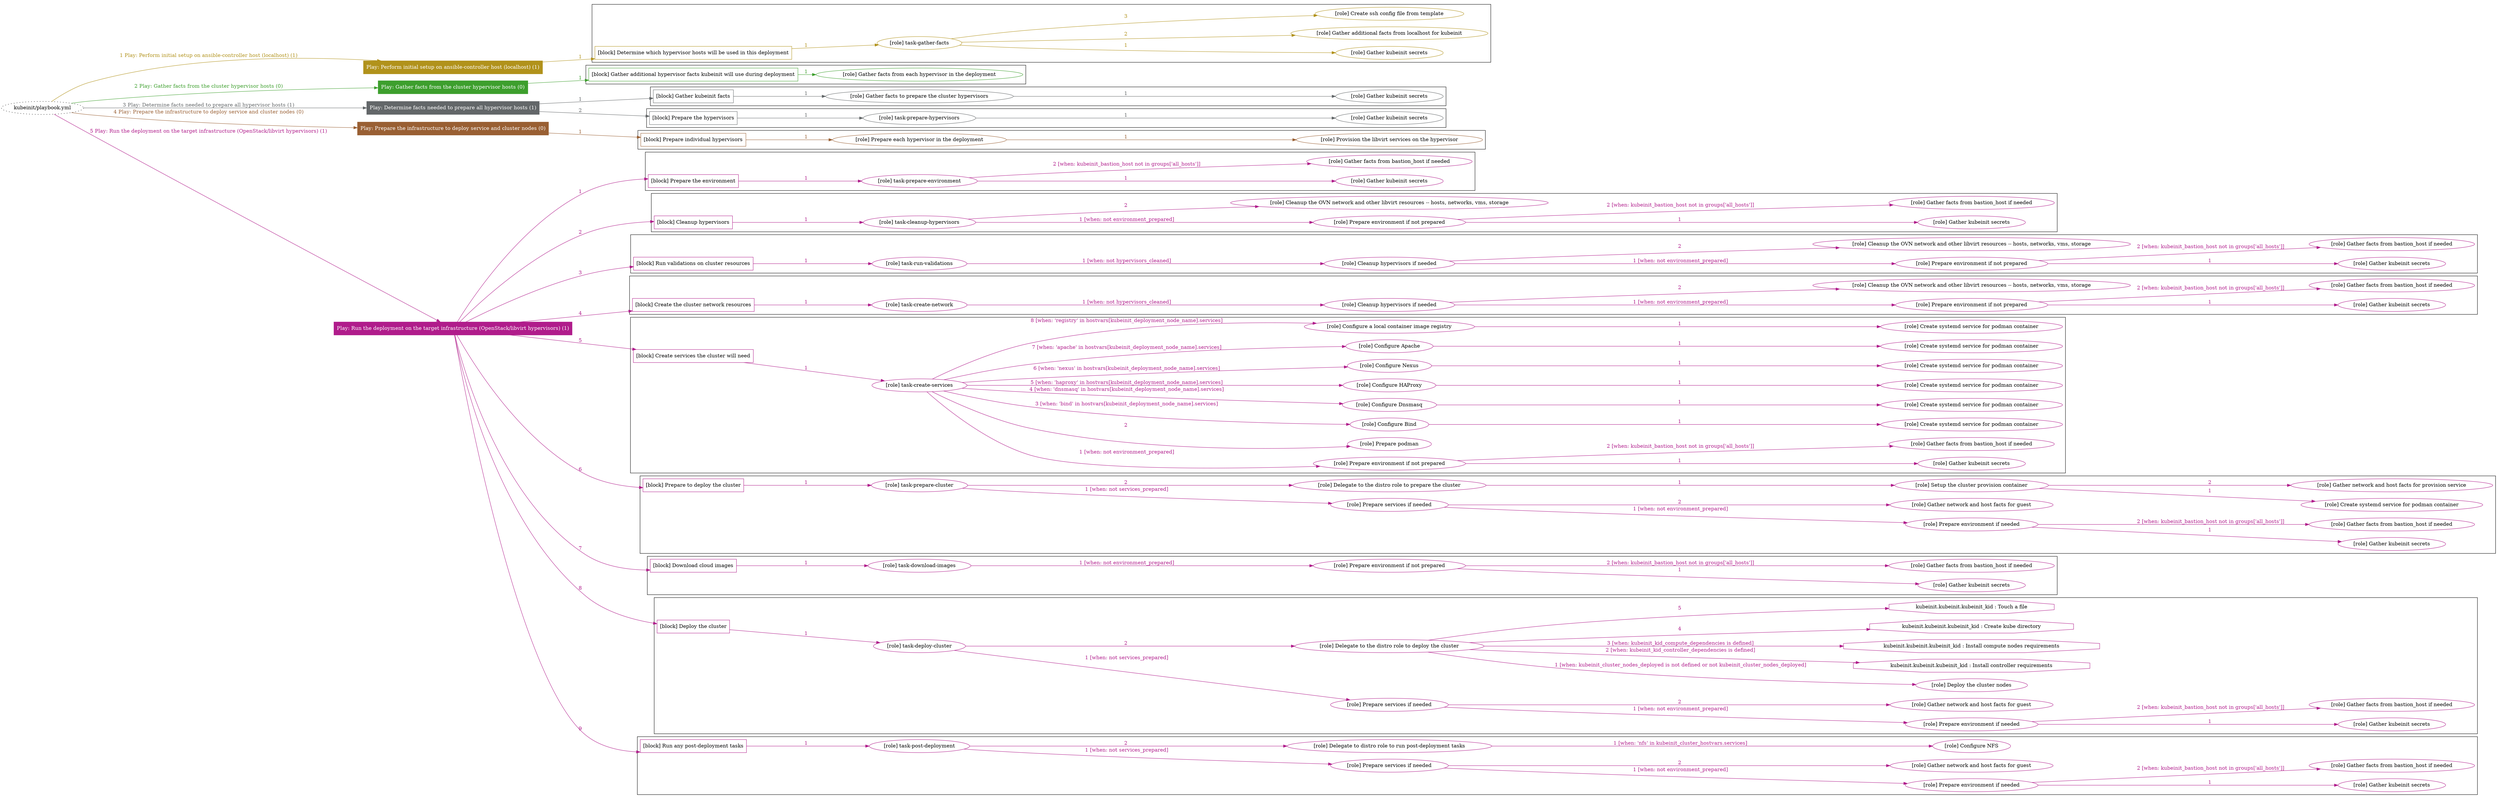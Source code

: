 digraph {
	graph [concentrate=true ordering=in rankdir=LR ratio=fill]
	edge [esep=5 sep=10]
	"kubeinit/playbook.yml" [URL="/home/runner/work/kubeinit/kubeinit/kubeinit/playbook.yml" id=playbook_398ff56f style=dotted]
	"kubeinit/playbook.yml" -> play_9ce16888 [label="1 Play: Perform initial setup on ansible-controller host (localhost) (1)" color="#b1921b" fontcolor="#b1921b" id=edge_play_9ce16888 labeltooltip="1 Play: Perform initial setup on ansible-controller host (localhost) (1)" tooltip="1 Play: Perform initial setup on ansible-controller host (localhost) (1)"]
	subgraph "Play: Perform initial setup on ansible-controller host (localhost) (1)" {
		play_9ce16888 [label="Play: Perform initial setup on ansible-controller host (localhost) (1)" URL="/home/runner/work/kubeinit/kubeinit/kubeinit/playbook.yml" color="#b1921b" fontcolor="#ffffff" id=play_9ce16888 shape=box style=filled tooltip=localhost]
		play_9ce16888 -> block_75213e5d [label=1 color="#b1921b" fontcolor="#b1921b" id=edge_block_75213e5d labeltooltip=1 tooltip=1]
		subgraph cluster_block_75213e5d {
			block_75213e5d [label="[block] Determine which hypervisor hosts will be used in this deployment" URL="/home/runner/work/kubeinit/kubeinit/kubeinit/playbook.yml" color="#b1921b" id=block_75213e5d labeltooltip="Determine which hypervisor hosts will be used in this deployment" shape=box tooltip="Determine which hypervisor hosts will be used in this deployment"]
			block_75213e5d -> role_2db5a11c [label="1 " color="#b1921b" fontcolor="#b1921b" id=edge_role_2db5a11c labeltooltip="1 " tooltip="1 "]
			subgraph "task-gather-facts" {
				role_2db5a11c [label="[role] task-gather-facts" URL="/home/runner/work/kubeinit/kubeinit/kubeinit/playbook.yml" color="#b1921b" id=role_2db5a11c tooltip="task-gather-facts"]
				role_2db5a11c -> role_5a3092bb [label="1 " color="#b1921b" fontcolor="#b1921b" id=edge_role_5a3092bb labeltooltip="1 " tooltip="1 "]
				subgraph "Gather kubeinit secrets" {
					role_5a3092bb [label="[role] Gather kubeinit secrets" URL="/home/runner/.ansible/collections/ansible_collections/kubeinit/kubeinit/roles/kubeinit_prepare/tasks/build_hypervisors_group.yml" color="#b1921b" id=role_5a3092bb tooltip="Gather kubeinit secrets"]
				}
				role_2db5a11c -> role_83eada6c [label="2 " color="#b1921b" fontcolor="#b1921b" id=edge_role_83eada6c labeltooltip="2 " tooltip="2 "]
				subgraph "Gather additional facts from localhost for kubeinit" {
					role_83eada6c [label="[role] Gather additional facts from localhost for kubeinit" URL="/home/runner/.ansible/collections/ansible_collections/kubeinit/kubeinit/roles/kubeinit_prepare/tasks/build_hypervisors_group.yml" color="#b1921b" id=role_83eada6c tooltip="Gather additional facts from localhost for kubeinit"]
				}
				role_2db5a11c -> role_e3ffe69e [label="3 " color="#b1921b" fontcolor="#b1921b" id=edge_role_e3ffe69e labeltooltip="3 " tooltip="3 "]
				subgraph "Create ssh config file from template" {
					role_e3ffe69e [label="[role] Create ssh config file from template" URL="/home/runner/.ansible/collections/ansible_collections/kubeinit/kubeinit/roles/kubeinit_prepare/tasks/build_hypervisors_group.yml" color="#b1921b" id=role_e3ffe69e tooltip="Create ssh config file from template"]
				}
			}
		}
	}
	"kubeinit/playbook.yml" -> play_be0228ee [label="2 Play: Gather facts from the cluster hypervisor hosts (0)" color="#3d9f2d" fontcolor="#3d9f2d" id=edge_play_be0228ee labeltooltip="2 Play: Gather facts from the cluster hypervisor hosts (0)" tooltip="2 Play: Gather facts from the cluster hypervisor hosts (0)"]
	subgraph "Play: Gather facts from the cluster hypervisor hosts (0)" {
		play_be0228ee [label="Play: Gather facts from the cluster hypervisor hosts (0)" URL="/home/runner/work/kubeinit/kubeinit/kubeinit/playbook.yml" color="#3d9f2d" fontcolor="#ffffff" id=play_be0228ee shape=box style=filled tooltip="Play: Gather facts from the cluster hypervisor hosts (0)"]
		play_be0228ee -> block_c647b311 [label=1 color="#3d9f2d" fontcolor="#3d9f2d" id=edge_block_c647b311 labeltooltip=1 tooltip=1]
		subgraph cluster_block_c647b311 {
			block_c647b311 [label="[block] Gather additional hypervisor facts kubeinit will use during deployment" URL="/home/runner/work/kubeinit/kubeinit/kubeinit/playbook.yml" color="#3d9f2d" id=block_c647b311 labeltooltip="Gather additional hypervisor facts kubeinit will use during deployment" shape=box tooltip="Gather additional hypervisor facts kubeinit will use during deployment"]
			block_c647b311 -> role_f383217a [label="1 " color="#3d9f2d" fontcolor="#3d9f2d" id=edge_role_f383217a labeltooltip="1 " tooltip="1 "]
			subgraph "Gather facts from each hypervisor in the deployment" {
				role_f383217a [label="[role] Gather facts from each hypervisor in the deployment" URL="/home/runner/work/kubeinit/kubeinit/kubeinit/playbook.yml" color="#3d9f2d" id=role_f383217a tooltip="Gather facts from each hypervisor in the deployment"]
			}
		}
	}
	"kubeinit/playbook.yml" -> play_5ac057c5 [label="3 Play: Determine facts needed to prepare all hypervisor hosts (1)" color="#636769" fontcolor="#636769" id=edge_play_5ac057c5 labeltooltip="3 Play: Determine facts needed to prepare all hypervisor hosts (1)" tooltip="3 Play: Determine facts needed to prepare all hypervisor hosts (1)"]
	subgraph "Play: Determine facts needed to prepare all hypervisor hosts (1)" {
		play_5ac057c5 [label="Play: Determine facts needed to prepare all hypervisor hosts (1)" URL="/home/runner/work/kubeinit/kubeinit/kubeinit/playbook.yml" color="#636769" fontcolor="#ffffff" id=play_5ac057c5 shape=box style=filled tooltip=localhost]
		play_5ac057c5 -> block_b303b85f [label=1 color="#636769" fontcolor="#636769" id=edge_block_b303b85f labeltooltip=1 tooltip=1]
		subgraph cluster_block_b303b85f {
			block_b303b85f [label="[block] Gather kubeinit facts" URL="/home/runner/work/kubeinit/kubeinit/kubeinit/playbook.yml" color="#636769" id=block_b303b85f labeltooltip="Gather kubeinit facts" shape=box tooltip="Gather kubeinit facts"]
			block_b303b85f -> role_0e44a65b [label="1 " color="#636769" fontcolor="#636769" id=edge_role_0e44a65b labeltooltip="1 " tooltip="1 "]
			subgraph "Gather facts to prepare the cluster hypervisors" {
				role_0e44a65b [label="[role] Gather facts to prepare the cluster hypervisors" URL="/home/runner/work/kubeinit/kubeinit/kubeinit/playbook.yml" color="#636769" id=role_0e44a65b tooltip="Gather facts to prepare the cluster hypervisors"]
				role_0e44a65b -> role_65462514 [label="1 " color="#636769" fontcolor="#636769" id=edge_role_65462514 labeltooltip="1 " tooltip="1 "]
				subgraph "Gather kubeinit secrets" {
					role_65462514 [label="[role] Gather kubeinit secrets" URL="/home/runner/.ansible/collections/ansible_collections/kubeinit/kubeinit/roles/kubeinit_prepare/tasks/gather_kubeinit_facts.yml" color="#636769" id=role_65462514 tooltip="Gather kubeinit secrets"]
				}
			}
		}
		play_5ac057c5 -> block_96808d5a [label=2 color="#636769" fontcolor="#636769" id=edge_block_96808d5a labeltooltip=2 tooltip=2]
		subgraph cluster_block_96808d5a {
			block_96808d5a [label="[block] Prepare the hypervisors" URL="/home/runner/work/kubeinit/kubeinit/kubeinit/playbook.yml" color="#636769" id=block_96808d5a labeltooltip="Prepare the hypervisors" shape=box tooltip="Prepare the hypervisors"]
			block_96808d5a -> role_9922b404 [label="1 " color="#636769" fontcolor="#636769" id=edge_role_9922b404 labeltooltip="1 " tooltip="1 "]
			subgraph "task-prepare-hypervisors" {
				role_9922b404 [label="[role] task-prepare-hypervisors" URL="/home/runner/work/kubeinit/kubeinit/kubeinit/playbook.yml" color="#636769" id=role_9922b404 tooltip="task-prepare-hypervisors"]
				role_9922b404 -> role_f26ed3ed [label="1 " color="#636769" fontcolor="#636769" id=edge_role_f26ed3ed labeltooltip="1 " tooltip="1 "]
				subgraph "Gather kubeinit secrets" {
					role_f26ed3ed [label="[role] Gather kubeinit secrets" URL="/home/runner/.ansible/collections/ansible_collections/kubeinit/kubeinit/roles/kubeinit_prepare/tasks/gather_kubeinit_facts.yml" color="#636769" id=role_f26ed3ed tooltip="Gather kubeinit secrets"]
				}
			}
		}
	}
	"kubeinit/playbook.yml" -> play_25aeb58d [label="4 Play: Prepare the infrastructure to deploy service and cluster nodes (0)" color="#995f33" fontcolor="#995f33" id=edge_play_25aeb58d labeltooltip="4 Play: Prepare the infrastructure to deploy service and cluster nodes (0)" tooltip="4 Play: Prepare the infrastructure to deploy service and cluster nodes (0)"]
	subgraph "Play: Prepare the infrastructure to deploy service and cluster nodes (0)" {
		play_25aeb58d [label="Play: Prepare the infrastructure to deploy service and cluster nodes (0)" URL="/home/runner/work/kubeinit/kubeinit/kubeinit/playbook.yml" color="#995f33" fontcolor="#ffffff" id=play_25aeb58d shape=box style=filled tooltip="Play: Prepare the infrastructure to deploy service and cluster nodes (0)"]
		play_25aeb58d -> block_336dbe7e [label=1 color="#995f33" fontcolor="#995f33" id=edge_block_336dbe7e labeltooltip=1 tooltip=1]
		subgraph cluster_block_336dbe7e {
			block_336dbe7e [label="[block] Prepare individual hypervisors" URL="/home/runner/work/kubeinit/kubeinit/kubeinit/playbook.yml" color="#995f33" id=block_336dbe7e labeltooltip="Prepare individual hypervisors" shape=box tooltip="Prepare individual hypervisors"]
			block_336dbe7e -> role_4f042198 [label="1 " color="#995f33" fontcolor="#995f33" id=edge_role_4f042198 labeltooltip="1 " tooltip="1 "]
			subgraph "Prepare each hypervisor in the deployment" {
				role_4f042198 [label="[role] Prepare each hypervisor in the deployment" URL="/home/runner/work/kubeinit/kubeinit/kubeinit/playbook.yml" color="#995f33" id=role_4f042198 tooltip="Prepare each hypervisor in the deployment"]
				role_4f042198 -> role_aaedad68 [label="1 " color="#995f33" fontcolor="#995f33" id=edge_role_aaedad68 labeltooltip="1 " tooltip="1 "]
				subgraph "Provision the libvirt services on the hypervisor" {
					role_aaedad68 [label="[role] Provision the libvirt services on the hypervisor" URL="/home/runner/.ansible/collections/ansible_collections/kubeinit/kubeinit/roles/kubeinit_prepare/tasks/prepare_hypervisor.yml" color="#995f33" id=role_aaedad68 tooltip="Provision the libvirt services on the hypervisor"]
				}
			}
		}
	}
	"kubeinit/playbook.yml" -> play_f8948542 [label="5 Play: Run the deployment on the target infrastructure (OpenStack/libvirt hypervisors) (1)" color="#b01c8b" fontcolor="#b01c8b" id=edge_play_f8948542 labeltooltip="5 Play: Run the deployment on the target infrastructure (OpenStack/libvirt hypervisors) (1)" tooltip="5 Play: Run the deployment on the target infrastructure (OpenStack/libvirt hypervisors) (1)"]
	subgraph "Play: Run the deployment on the target infrastructure (OpenStack/libvirt hypervisors) (1)" {
		play_f8948542 [label="Play: Run the deployment on the target infrastructure (OpenStack/libvirt hypervisors) (1)" URL="/home/runner/work/kubeinit/kubeinit/kubeinit/playbook.yml" color="#b01c8b" fontcolor="#ffffff" id=play_f8948542 shape=box style=filled tooltip=localhost]
		play_f8948542 -> block_4e61a392 [label=1 color="#b01c8b" fontcolor="#b01c8b" id=edge_block_4e61a392 labeltooltip=1 tooltip=1]
		subgraph cluster_block_4e61a392 {
			block_4e61a392 [label="[block] Prepare the environment" URL="/home/runner/work/kubeinit/kubeinit/kubeinit/playbook.yml" color="#b01c8b" id=block_4e61a392 labeltooltip="Prepare the environment" shape=box tooltip="Prepare the environment"]
			block_4e61a392 -> role_d2f2b01a [label="1 " color="#b01c8b" fontcolor="#b01c8b" id=edge_role_d2f2b01a labeltooltip="1 " tooltip="1 "]
			subgraph "task-prepare-environment" {
				role_d2f2b01a [label="[role] task-prepare-environment" URL="/home/runner/work/kubeinit/kubeinit/kubeinit/playbook.yml" color="#b01c8b" id=role_d2f2b01a tooltip="task-prepare-environment"]
				role_d2f2b01a -> role_c6f56f39 [label="1 " color="#b01c8b" fontcolor="#b01c8b" id=edge_role_c6f56f39 labeltooltip="1 " tooltip="1 "]
				subgraph "Gather kubeinit secrets" {
					role_c6f56f39 [label="[role] Gather kubeinit secrets" URL="/home/runner/.ansible/collections/ansible_collections/kubeinit/kubeinit/roles/kubeinit_prepare/tasks/gather_kubeinit_facts.yml" color="#b01c8b" id=role_c6f56f39 tooltip="Gather kubeinit secrets"]
				}
				role_d2f2b01a -> role_1592d425 [label="2 [when: kubeinit_bastion_host not in groups['all_hosts']]" color="#b01c8b" fontcolor="#b01c8b" id=edge_role_1592d425 labeltooltip="2 [when: kubeinit_bastion_host not in groups['all_hosts']]" tooltip="2 [when: kubeinit_bastion_host not in groups['all_hosts']]"]
				subgraph "Gather facts from bastion_host if needed" {
					role_1592d425 [label="[role] Gather facts from bastion_host if needed" URL="/home/runner/.ansible/collections/ansible_collections/kubeinit/kubeinit/roles/kubeinit_prepare/tasks/main.yml" color="#b01c8b" id=role_1592d425 tooltip="Gather facts from bastion_host if needed"]
				}
			}
		}
		play_f8948542 -> block_a4504f6f [label=2 color="#b01c8b" fontcolor="#b01c8b" id=edge_block_a4504f6f labeltooltip=2 tooltip=2]
		subgraph cluster_block_a4504f6f {
			block_a4504f6f [label="[block] Cleanup hypervisors" URL="/home/runner/work/kubeinit/kubeinit/kubeinit/playbook.yml" color="#b01c8b" id=block_a4504f6f labeltooltip="Cleanup hypervisors" shape=box tooltip="Cleanup hypervisors"]
			block_a4504f6f -> role_d8fec657 [label="1 " color="#b01c8b" fontcolor="#b01c8b" id=edge_role_d8fec657 labeltooltip="1 " tooltip="1 "]
			subgraph "task-cleanup-hypervisors" {
				role_d8fec657 [label="[role] task-cleanup-hypervisors" URL="/home/runner/work/kubeinit/kubeinit/kubeinit/playbook.yml" color="#b01c8b" id=role_d8fec657 tooltip="task-cleanup-hypervisors"]
				role_d8fec657 -> role_ff34131c [label="1 [when: not environment_prepared]" color="#b01c8b" fontcolor="#b01c8b" id=edge_role_ff34131c labeltooltip="1 [when: not environment_prepared]" tooltip="1 [when: not environment_prepared]"]
				subgraph "Prepare environment if not prepared" {
					role_ff34131c [label="[role] Prepare environment if not prepared" URL="/home/runner/.ansible/collections/ansible_collections/kubeinit/kubeinit/roles/kubeinit_libvirt/tasks/cleanup_hypervisors.yml" color="#b01c8b" id=role_ff34131c tooltip="Prepare environment if not prepared"]
					role_ff34131c -> role_1a368257 [label="1 " color="#b01c8b" fontcolor="#b01c8b" id=edge_role_1a368257 labeltooltip="1 " tooltip="1 "]
					subgraph "Gather kubeinit secrets" {
						role_1a368257 [label="[role] Gather kubeinit secrets" URL="/home/runner/.ansible/collections/ansible_collections/kubeinit/kubeinit/roles/kubeinit_prepare/tasks/gather_kubeinit_facts.yml" color="#b01c8b" id=role_1a368257 tooltip="Gather kubeinit secrets"]
					}
					role_ff34131c -> role_1e75d264 [label="2 [when: kubeinit_bastion_host not in groups['all_hosts']]" color="#b01c8b" fontcolor="#b01c8b" id=edge_role_1e75d264 labeltooltip="2 [when: kubeinit_bastion_host not in groups['all_hosts']]" tooltip="2 [when: kubeinit_bastion_host not in groups['all_hosts']]"]
					subgraph "Gather facts from bastion_host if needed" {
						role_1e75d264 [label="[role] Gather facts from bastion_host if needed" URL="/home/runner/.ansible/collections/ansible_collections/kubeinit/kubeinit/roles/kubeinit_prepare/tasks/main.yml" color="#b01c8b" id=role_1e75d264 tooltip="Gather facts from bastion_host if needed"]
					}
				}
				role_d8fec657 -> role_ff6f2684 [label="2 " color="#b01c8b" fontcolor="#b01c8b" id=edge_role_ff6f2684 labeltooltip="2 " tooltip="2 "]
				subgraph "Cleanup the OVN network and other libvirt resources -- hosts, networks, vms, storage" {
					role_ff6f2684 [label="[role] Cleanup the OVN network and other libvirt resources -- hosts, networks, vms, storage" URL="/home/runner/.ansible/collections/ansible_collections/kubeinit/kubeinit/roles/kubeinit_libvirt/tasks/cleanup_hypervisors.yml" color="#b01c8b" id=role_ff6f2684 tooltip="Cleanup the OVN network and other libvirt resources -- hosts, networks, vms, storage"]
				}
			}
		}
		play_f8948542 -> block_53d09add [label=3 color="#b01c8b" fontcolor="#b01c8b" id=edge_block_53d09add labeltooltip=3 tooltip=3]
		subgraph cluster_block_53d09add {
			block_53d09add [label="[block] Run validations on cluster resources" URL="/home/runner/work/kubeinit/kubeinit/kubeinit/playbook.yml" color="#b01c8b" id=block_53d09add labeltooltip="Run validations on cluster resources" shape=box tooltip="Run validations on cluster resources"]
			block_53d09add -> role_57a8f266 [label="1 " color="#b01c8b" fontcolor="#b01c8b" id=edge_role_57a8f266 labeltooltip="1 " tooltip="1 "]
			subgraph "task-run-validations" {
				role_57a8f266 [label="[role] task-run-validations" URL="/home/runner/work/kubeinit/kubeinit/kubeinit/playbook.yml" color="#b01c8b" id=role_57a8f266 tooltip="task-run-validations"]
				role_57a8f266 -> role_af05aafc [label="1 [when: not hypervisors_cleaned]" color="#b01c8b" fontcolor="#b01c8b" id=edge_role_af05aafc labeltooltip="1 [when: not hypervisors_cleaned]" tooltip="1 [when: not hypervisors_cleaned]"]
				subgraph "Cleanup hypervisors if needed" {
					role_af05aafc [label="[role] Cleanup hypervisors if needed" URL="/home/runner/.ansible/collections/ansible_collections/kubeinit/kubeinit/roles/kubeinit_validations/tasks/main.yml" color="#b01c8b" id=role_af05aafc tooltip="Cleanup hypervisors if needed"]
					role_af05aafc -> role_559979b2 [label="1 [when: not environment_prepared]" color="#b01c8b" fontcolor="#b01c8b" id=edge_role_559979b2 labeltooltip="1 [when: not environment_prepared]" tooltip="1 [when: not environment_prepared]"]
					subgraph "Prepare environment if not prepared" {
						role_559979b2 [label="[role] Prepare environment if not prepared" URL="/home/runner/.ansible/collections/ansible_collections/kubeinit/kubeinit/roles/kubeinit_libvirt/tasks/cleanup_hypervisors.yml" color="#b01c8b" id=role_559979b2 tooltip="Prepare environment if not prepared"]
						role_559979b2 -> role_d6ae1867 [label="1 " color="#b01c8b" fontcolor="#b01c8b" id=edge_role_d6ae1867 labeltooltip="1 " tooltip="1 "]
						subgraph "Gather kubeinit secrets" {
							role_d6ae1867 [label="[role] Gather kubeinit secrets" URL="/home/runner/.ansible/collections/ansible_collections/kubeinit/kubeinit/roles/kubeinit_prepare/tasks/gather_kubeinit_facts.yml" color="#b01c8b" id=role_d6ae1867 tooltip="Gather kubeinit secrets"]
						}
						role_559979b2 -> role_58044815 [label="2 [when: kubeinit_bastion_host not in groups['all_hosts']]" color="#b01c8b" fontcolor="#b01c8b" id=edge_role_58044815 labeltooltip="2 [when: kubeinit_bastion_host not in groups['all_hosts']]" tooltip="2 [when: kubeinit_bastion_host not in groups['all_hosts']]"]
						subgraph "Gather facts from bastion_host if needed" {
							role_58044815 [label="[role] Gather facts from bastion_host if needed" URL="/home/runner/.ansible/collections/ansible_collections/kubeinit/kubeinit/roles/kubeinit_prepare/tasks/main.yml" color="#b01c8b" id=role_58044815 tooltip="Gather facts from bastion_host if needed"]
						}
					}
					role_af05aafc -> role_d967b820 [label="2 " color="#b01c8b" fontcolor="#b01c8b" id=edge_role_d967b820 labeltooltip="2 " tooltip="2 "]
					subgraph "Cleanup the OVN network and other libvirt resources -- hosts, networks, vms, storage" {
						role_d967b820 [label="[role] Cleanup the OVN network and other libvirt resources -- hosts, networks, vms, storage" URL="/home/runner/.ansible/collections/ansible_collections/kubeinit/kubeinit/roles/kubeinit_libvirt/tasks/cleanup_hypervisors.yml" color="#b01c8b" id=role_d967b820 tooltip="Cleanup the OVN network and other libvirt resources -- hosts, networks, vms, storage"]
					}
				}
			}
		}
		play_f8948542 -> block_a8526274 [label=4 color="#b01c8b" fontcolor="#b01c8b" id=edge_block_a8526274 labeltooltip=4 tooltip=4]
		subgraph cluster_block_a8526274 {
			block_a8526274 [label="[block] Create the cluster network resources" URL="/home/runner/work/kubeinit/kubeinit/kubeinit/playbook.yml" color="#b01c8b" id=block_a8526274 labeltooltip="Create the cluster network resources" shape=box tooltip="Create the cluster network resources"]
			block_a8526274 -> role_ad4079b0 [label="1 " color="#b01c8b" fontcolor="#b01c8b" id=edge_role_ad4079b0 labeltooltip="1 " tooltip="1 "]
			subgraph "task-create-network" {
				role_ad4079b0 [label="[role] task-create-network" URL="/home/runner/work/kubeinit/kubeinit/kubeinit/playbook.yml" color="#b01c8b" id=role_ad4079b0 tooltip="task-create-network"]
				role_ad4079b0 -> role_b10ab783 [label="1 [when: not hypervisors_cleaned]" color="#b01c8b" fontcolor="#b01c8b" id=edge_role_b10ab783 labeltooltip="1 [when: not hypervisors_cleaned]" tooltip="1 [when: not hypervisors_cleaned]"]
				subgraph "Cleanup hypervisors if needed" {
					role_b10ab783 [label="[role] Cleanup hypervisors if needed" URL="/home/runner/.ansible/collections/ansible_collections/kubeinit/kubeinit/roles/kubeinit_libvirt/tasks/create_network.yml" color="#b01c8b" id=role_b10ab783 tooltip="Cleanup hypervisors if needed"]
					role_b10ab783 -> role_be7e4239 [label="1 [when: not environment_prepared]" color="#b01c8b" fontcolor="#b01c8b" id=edge_role_be7e4239 labeltooltip="1 [when: not environment_prepared]" tooltip="1 [when: not environment_prepared]"]
					subgraph "Prepare environment if not prepared" {
						role_be7e4239 [label="[role] Prepare environment if not prepared" URL="/home/runner/.ansible/collections/ansible_collections/kubeinit/kubeinit/roles/kubeinit_libvirt/tasks/cleanup_hypervisors.yml" color="#b01c8b" id=role_be7e4239 tooltip="Prepare environment if not prepared"]
						role_be7e4239 -> role_4511aeb4 [label="1 " color="#b01c8b" fontcolor="#b01c8b" id=edge_role_4511aeb4 labeltooltip="1 " tooltip="1 "]
						subgraph "Gather kubeinit secrets" {
							role_4511aeb4 [label="[role] Gather kubeinit secrets" URL="/home/runner/.ansible/collections/ansible_collections/kubeinit/kubeinit/roles/kubeinit_prepare/tasks/gather_kubeinit_facts.yml" color="#b01c8b" id=role_4511aeb4 tooltip="Gather kubeinit secrets"]
						}
						role_be7e4239 -> role_11071a87 [label="2 [when: kubeinit_bastion_host not in groups['all_hosts']]" color="#b01c8b" fontcolor="#b01c8b" id=edge_role_11071a87 labeltooltip="2 [when: kubeinit_bastion_host not in groups['all_hosts']]" tooltip="2 [when: kubeinit_bastion_host not in groups['all_hosts']]"]
						subgraph "Gather facts from bastion_host if needed" {
							role_11071a87 [label="[role] Gather facts from bastion_host if needed" URL="/home/runner/.ansible/collections/ansible_collections/kubeinit/kubeinit/roles/kubeinit_prepare/tasks/main.yml" color="#b01c8b" id=role_11071a87 tooltip="Gather facts from bastion_host if needed"]
						}
					}
					role_b10ab783 -> role_a457e0e3 [label="2 " color="#b01c8b" fontcolor="#b01c8b" id=edge_role_a457e0e3 labeltooltip="2 " tooltip="2 "]
					subgraph "Cleanup the OVN network and other libvirt resources -- hosts, networks, vms, storage" {
						role_a457e0e3 [label="[role] Cleanup the OVN network and other libvirt resources -- hosts, networks, vms, storage" URL="/home/runner/.ansible/collections/ansible_collections/kubeinit/kubeinit/roles/kubeinit_libvirt/tasks/cleanup_hypervisors.yml" color="#b01c8b" id=role_a457e0e3 tooltip="Cleanup the OVN network and other libvirt resources -- hosts, networks, vms, storage"]
					}
				}
			}
		}
		play_f8948542 -> block_5c5f4d56 [label=5 color="#b01c8b" fontcolor="#b01c8b" id=edge_block_5c5f4d56 labeltooltip=5 tooltip=5]
		subgraph cluster_block_5c5f4d56 {
			block_5c5f4d56 [label="[block] Create services the cluster will need" URL="/home/runner/work/kubeinit/kubeinit/kubeinit/playbook.yml" color="#b01c8b" id=block_5c5f4d56 labeltooltip="Create services the cluster will need" shape=box tooltip="Create services the cluster will need"]
			block_5c5f4d56 -> role_8eabb25c [label="1 " color="#b01c8b" fontcolor="#b01c8b" id=edge_role_8eabb25c labeltooltip="1 " tooltip="1 "]
			subgraph "task-create-services" {
				role_8eabb25c [label="[role] task-create-services" URL="/home/runner/work/kubeinit/kubeinit/kubeinit/playbook.yml" color="#b01c8b" id=role_8eabb25c tooltip="task-create-services"]
				role_8eabb25c -> role_65c1801b [label="1 [when: not environment_prepared]" color="#b01c8b" fontcolor="#b01c8b" id=edge_role_65c1801b labeltooltip="1 [when: not environment_prepared]" tooltip="1 [when: not environment_prepared]"]
				subgraph "Prepare environment if not prepared" {
					role_65c1801b [label="[role] Prepare environment if not prepared" URL="/home/runner/.ansible/collections/ansible_collections/kubeinit/kubeinit/roles/kubeinit_services/tasks/main.yml" color="#b01c8b" id=role_65c1801b tooltip="Prepare environment if not prepared"]
					role_65c1801b -> role_5652553d [label="1 " color="#b01c8b" fontcolor="#b01c8b" id=edge_role_5652553d labeltooltip="1 " tooltip="1 "]
					subgraph "Gather kubeinit secrets" {
						role_5652553d [label="[role] Gather kubeinit secrets" URL="/home/runner/.ansible/collections/ansible_collections/kubeinit/kubeinit/roles/kubeinit_prepare/tasks/gather_kubeinit_facts.yml" color="#b01c8b" id=role_5652553d tooltip="Gather kubeinit secrets"]
					}
					role_65c1801b -> role_6b399e5f [label="2 [when: kubeinit_bastion_host not in groups['all_hosts']]" color="#b01c8b" fontcolor="#b01c8b" id=edge_role_6b399e5f labeltooltip="2 [when: kubeinit_bastion_host not in groups['all_hosts']]" tooltip="2 [when: kubeinit_bastion_host not in groups['all_hosts']]"]
					subgraph "Gather facts from bastion_host if needed" {
						role_6b399e5f [label="[role] Gather facts from bastion_host if needed" URL="/home/runner/.ansible/collections/ansible_collections/kubeinit/kubeinit/roles/kubeinit_prepare/tasks/main.yml" color="#b01c8b" id=role_6b399e5f tooltip="Gather facts from bastion_host if needed"]
					}
				}
				role_8eabb25c -> role_2652be4f [label="2 " color="#b01c8b" fontcolor="#b01c8b" id=edge_role_2652be4f labeltooltip="2 " tooltip="2 "]
				subgraph "Prepare podman" {
					role_2652be4f [label="[role] Prepare podman" URL="/home/runner/.ansible/collections/ansible_collections/kubeinit/kubeinit/roles/kubeinit_services/tasks/00_create_service_pod.yml" color="#b01c8b" id=role_2652be4f tooltip="Prepare podman"]
				}
				role_8eabb25c -> role_46ee04c2 [label="3 [when: 'bind' in hostvars[kubeinit_deployment_node_name].services]" color="#b01c8b" fontcolor="#b01c8b" id=edge_role_46ee04c2 labeltooltip="3 [when: 'bind' in hostvars[kubeinit_deployment_node_name].services]" tooltip="3 [when: 'bind' in hostvars[kubeinit_deployment_node_name].services]"]
				subgraph "Configure Bind" {
					role_46ee04c2 [label="[role] Configure Bind" URL="/home/runner/.ansible/collections/ansible_collections/kubeinit/kubeinit/roles/kubeinit_services/tasks/start_services_containers.yml" color="#b01c8b" id=role_46ee04c2 tooltip="Configure Bind"]
					role_46ee04c2 -> role_11dea7f7 [label="1 " color="#b01c8b" fontcolor="#b01c8b" id=edge_role_11dea7f7 labeltooltip="1 " tooltip="1 "]
					subgraph "Create systemd service for podman container" {
						role_11dea7f7 [label="[role] Create systemd service for podman container" URL="/home/runner/.ansible/collections/ansible_collections/kubeinit/kubeinit/roles/kubeinit_bind/tasks/main.yml" color="#b01c8b" id=role_11dea7f7 tooltip="Create systemd service for podman container"]
					}
				}
				role_8eabb25c -> role_79185a4a [label="4 [when: 'dnsmasq' in hostvars[kubeinit_deployment_node_name].services]" color="#b01c8b" fontcolor="#b01c8b" id=edge_role_79185a4a labeltooltip="4 [when: 'dnsmasq' in hostvars[kubeinit_deployment_node_name].services]" tooltip="4 [when: 'dnsmasq' in hostvars[kubeinit_deployment_node_name].services]"]
				subgraph "Configure Dnsmasq" {
					role_79185a4a [label="[role] Configure Dnsmasq" URL="/home/runner/.ansible/collections/ansible_collections/kubeinit/kubeinit/roles/kubeinit_services/tasks/start_services_containers.yml" color="#b01c8b" id=role_79185a4a tooltip="Configure Dnsmasq"]
					role_79185a4a -> role_fa9440d1 [label="1 " color="#b01c8b" fontcolor="#b01c8b" id=edge_role_fa9440d1 labeltooltip="1 " tooltip="1 "]
					subgraph "Create systemd service for podman container" {
						role_fa9440d1 [label="[role] Create systemd service for podman container" URL="/home/runner/.ansible/collections/ansible_collections/kubeinit/kubeinit/roles/kubeinit_dnsmasq/tasks/main.yml" color="#b01c8b" id=role_fa9440d1 tooltip="Create systemd service for podman container"]
					}
				}
				role_8eabb25c -> role_3ed4a654 [label="5 [when: 'haproxy' in hostvars[kubeinit_deployment_node_name].services]" color="#b01c8b" fontcolor="#b01c8b" id=edge_role_3ed4a654 labeltooltip="5 [when: 'haproxy' in hostvars[kubeinit_deployment_node_name].services]" tooltip="5 [when: 'haproxy' in hostvars[kubeinit_deployment_node_name].services]"]
				subgraph "Configure HAProxy" {
					role_3ed4a654 [label="[role] Configure HAProxy" URL="/home/runner/.ansible/collections/ansible_collections/kubeinit/kubeinit/roles/kubeinit_services/tasks/start_services_containers.yml" color="#b01c8b" id=role_3ed4a654 tooltip="Configure HAProxy"]
					role_3ed4a654 -> role_a0d3a746 [label="1 " color="#b01c8b" fontcolor="#b01c8b" id=edge_role_a0d3a746 labeltooltip="1 " tooltip="1 "]
					subgraph "Create systemd service for podman container" {
						role_a0d3a746 [label="[role] Create systemd service for podman container" URL="/home/runner/.ansible/collections/ansible_collections/kubeinit/kubeinit/roles/kubeinit_haproxy/tasks/main.yml" color="#b01c8b" id=role_a0d3a746 tooltip="Create systemd service for podman container"]
					}
				}
				role_8eabb25c -> role_8ce9f0b6 [label="6 [when: 'nexus' in hostvars[kubeinit_deployment_node_name].services]" color="#b01c8b" fontcolor="#b01c8b" id=edge_role_8ce9f0b6 labeltooltip="6 [when: 'nexus' in hostvars[kubeinit_deployment_node_name].services]" tooltip="6 [when: 'nexus' in hostvars[kubeinit_deployment_node_name].services]"]
				subgraph "Configure Nexus" {
					role_8ce9f0b6 [label="[role] Configure Nexus" URL="/home/runner/.ansible/collections/ansible_collections/kubeinit/kubeinit/roles/kubeinit_services/tasks/start_services_containers.yml" color="#b01c8b" id=role_8ce9f0b6 tooltip="Configure Nexus"]
					role_8ce9f0b6 -> role_b2064ac2 [label="1 " color="#b01c8b" fontcolor="#b01c8b" id=edge_role_b2064ac2 labeltooltip="1 " tooltip="1 "]
					subgraph "Create systemd service for podman container" {
						role_b2064ac2 [label="[role] Create systemd service for podman container" URL="/home/runner/.ansible/collections/ansible_collections/kubeinit/kubeinit/roles/kubeinit_nexus/tasks/main.yml" color="#b01c8b" id=role_b2064ac2 tooltip="Create systemd service for podman container"]
					}
				}
				role_8eabb25c -> role_15fd4bca [label="7 [when: 'apache' in hostvars[kubeinit_deployment_node_name].services]" color="#b01c8b" fontcolor="#b01c8b" id=edge_role_15fd4bca labeltooltip="7 [when: 'apache' in hostvars[kubeinit_deployment_node_name].services]" tooltip="7 [when: 'apache' in hostvars[kubeinit_deployment_node_name].services]"]
				subgraph "Configure Apache" {
					role_15fd4bca [label="[role] Configure Apache" URL="/home/runner/.ansible/collections/ansible_collections/kubeinit/kubeinit/roles/kubeinit_services/tasks/start_services_containers.yml" color="#b01c8b" id=role_15fd4bca tooltip="Configure Apache"]
					role_15fd4bca -> role_8972b691 [label="1 " color="#b01c8b" fontcolor="#b01c8b" id=edge_role_8972b691 labeltooltip="1 " tooltip="1 "]
					subgraph "Create systemd service for podman container" {
						role_8972b691 [label="[role] Create systemd service for podman container" URL="/home/runner/.ansible/collections/ansible_collections/kubeinit/kubeinit/roles/kubeinit_apache/tasks/main.yml" color="#b01c8b" id=role_8972b691 tooltip="Create systemd service for podman container"]
					}
				}
				role_8eabb25c -> role_ca54300d [label="8 [when: 'registry' in hostvars[kubeinit_deployment_node_name].services]" color="#b01c8b" fontcolor="#b01c8b" id=edge_role_ca54300d labeltooltip="8 [when: 'registry' in hostvars[kubeinit_deployment_node_name].services]" tooltip="8 [when: 'registry' in hostvars[kubeinit_deployment_node_name].services]"]
				subgraph "Configure a local container image registry" {
					role_ca54300d [label="[role] Configure a local container image registry" URL="/home/runner/.ansible/collections/ansible_collections/kubeinit/kubeinit/roles/kubeinit_services/tasks/start_services_containers.yml" color="#b01c8b" id=role_ca54300d tooltip="Configure a local container image registry"]
					role_ca54300d -> role_9c379beb [label="1 " color="#b01c8b" fontcolor="#b01c8b" id=edge_role_9c379beb labeltooltip="1 " tooltip="1 "]
					subgraph "Create systemd service for podman container" {
						role_9c379beb [label="[role] Create systemd service for podman container" URL="/home/runner/.ansible/collections/ansible_collections/kubeinit/kubeinit/roles/kubeinit_registry/tasks/main.yml" color="#b01c8b" id=role_9c379beb tooltip="Create systemd service for podman container"]
					}
				}
			}
		}
		play_f8948542 -> block_9cec68a4 [label=6 color="#b01c8b" fontcolor="#b01c8b" id=edge_block_9cec68a4 labeltooltip=6 tooltip=6]
		subgraph cluster_block_9cec68a4 {
			block_9cec68a4 [label="[block] Prepare to deploy the cluster" URL="/home/runner/work/kubeinit/kubeinit/kubeinit/playbook.yml" color="#b01c8b" id=block_9cec68a4 labeltooltip="Prepare to deploy the cluster" shape=box tooltip="Prepare to deploy the cluster"]
			block_9cec68a4 -> role_0bdf69e1 [label="1 " color="#b01c8b" fontcolor="#b01c8b" id=edge_role_0bdf69e1 labeltooltip="1 " tooltip="1 "]
			subgraph "task-prepare-cluster" {
				role_0bdf69e1 [label="[role] task-prepare-cluster" URL="/home/runner/work/kubeinit/kubeinit/kubeinit/playbook.yml" color="#b01c8b" id=role_0bdf69e1 tooltip="task-prepare-cluster"]
				role_0bdf69e1 -> role_603b01dd [label="1 [when: not services_prepared]" color="#b01c8b" fontcolor="#b01c8b" id=edge_role_603b01dd labeltooltip="1 [when: not services_prepared]" tooltip="1 [when: not services_prepared]"]
				subgraph "Prepare services if needed" {
					role_603b01dd [label="[role] Prepare services if needed" URL="/home/runner/.ansible/collections/ansible_collections/kubeinit/kubeinit/roles/kubeinit_prepare/tasks/prepare_cluster.yml" color="#b01c8b" id=role_603b01dd tooltip="Prepare services if needed"]
					role_603b01dd -> role_0f54f79d [label="1 [when: not environment_prepared]" color="#b01c8b" fontcolor="#b01c8b" id=edge_role_0f54f79d labeltooltip="1 [when: not environment_prepared]" tooltip="1 [when: not environment_prepared]"]
					subgraph "Prepare environment if needed" {
						role_0f54f79d [label="[role] Prepare environment if needed" URL="/home/runner/.ansible/collections/ansible_collections/kubeinit/kubeinit/roles/kubeinit_services/tasks/prepare_services.yml" color="#b01c8b" id=role_0f54f79d tooltip="Prepare environment if needed"]
						role_0f54f79d -> role_cf4f32e4 [label="1 " color="#b01c8b" fontcolor="#b01c8b" id=edge_role_cf4f32e4 labeltooltip="1 " tooltip="1 "]
						subgraph "Gather kubeinit secrets" {
							role_cf4f32e4 [label="[role] Gather kubeinit secrets" URL="/home/runner/.ansible/collections/ansible_collections/kubeinit/kubeinit/roles/kubeinit_prepare/tasks/gather_kubeinit_facts.yml" color="#b01c8b" id=role_cf4f32e4 tooltip="Gather kubeinit secrets"]
						}
						role_0f54f79d -> role_56361c02 [label="2 [when: kubeinit_bastion_host not in groups['all_hosts']]" color="#b01c8b" fontcolor="#b01c8b" id=edge_role_56361c02 labeltooltip="2 [when: kubeinit_bastion_host not in groups['all_hosts']]" tooltip="2 [when: kubeinit_bastion_host not in groups['all_hosts']]"]
						subgraph "Gather facts from bastion_host if needed" {
							role_56361c02 [label="[role] Gather facts from bastion_host if needed" URL="/home/runner/.ansible/collections/ansible_collections/kubeinit/kubeinit/roles/kubeinit_prepare/tasks/main.yml" color="#b01c8b" id=role_56361c02 tooltip="Gather facts from bastion_host if needed"]
						}
					}
					role_603b01dd -> role_0f4a69a4 [label="2 " color="#b01c8b" fontcolor="#b01c8b" id=edge_role_0f4a69a4 labeltooltip="2 " tooltip="2 "]
					subgraph "Gather network and host facts for guest" {
						role_0f4a69a4 [label="[role] Gather network and host facts for guest" URL="/home/runner/.ansible/collections/ansible_collections/kubeinit/kubeinit/roles/kubeinit_services/tasks/prepare_services.yml" color="#b01c8b" id=role_0f4a69a4 tooltip="Gather network and host facts for guest"]
					}
				}
				role_0bdf69e1 -> role_b8e6e7c6 [label="2 " color="#b01c8b" fontcolor="#b01c8b" id=edge_role_b8e6e7c6 labeltooltip="2 " tooltip="2 "]
				subgraph "Delegate to the distro role to prepare the cluster" {
					role_b8e6e7c6 [label="[role] Delegate to the distro role to prepare the cluster" URL="/home/runner/.ansible/collections/ansible_collections/kubeinit/kubeinit/roles/kubeinit_prepare/tasks/prepare_cluster.yml" color="#b01c8b" id=role_b8e6e7c6 tooltip="Delegate to the distro role to prepare the cluster"]
					role_b8e6e7c6 -> role_af912033 [label="1 " color="#b01c8b" fontcolor="#b01c8b" id=edge_role_af912033 labeltooltip="1 " tooltip="1 "]
					subgraph "Setup the cluster provision container" {
						role_af912033 [label="[role] Setup the cluster provision container" URL="/home/runner/.ansible/collections/ansible_collections/kubeinit/kubeinit/roles/kubeinit_kid/tasks/prepare_cluster.yml" color="#b01c8b" id=role_af912033 tooltip="Setup the cluster provision container"]
						role_af912033 -> role_8fc23264 [label="1 " color="#b01c8b" fontcolor="#b01c8b" id=edge_role_8fc23264 labeltooltip="1 " tooltip="1 "]
						subgraph "Create systemd service for podman container" {
							role_8fc23264 [label="[role] Create systemd service for podman container" URL="/home/runner/.ansible/collections/ansible_collections/kubeinit/kubeinit/roles/kubeinit_services/tasks/create_provision_container.yml" color="#b01c8b" id=role_8fc23264 tooltip="Create systemd service for podman container"]
						}
						role_af912033 -> role_86566997 [label="2 " color="#b01c8b" fontcolor="#b01c8b" id=edge_role_86566997 labeltooltip="2 " tooltip="2 "]
						subgraph "Gather network and host facts for provision service" {
							role_86566997 [label="[role] Gather network and host facts for provision service" URL="/home/runner/.ansible/collections/ansible_collections/kubeinit/kubeinit/roles/kubeinit_services/tasks/create_provision_container.yml" color="#b01c8b" id=role_86566997 tooltip="Gather network and host facts for provision service"]
						}
					}
				}
			}
		}
		play_f8948542 -> block_7976566d [label=7 color="#b01c8b" fontcolor="#b01c8b" id=edge_block_7976566d labeltooltip=7 tooltip=7]
		subgraph cluster_block_7976566d {
			block_7976566d [label="[block] Download cloud images" URL="/home/runner/work/kubeinit/kubeinit/kubeinit/playbook.yml" color="#b01c8b" id=block_7976566d labeltooltip="Download cloud images" shape=box tooltip="Download cloud images"]
			block_7976566d -> role_1bcb18d9 [label="1 " color="#b01c8b" fontcolor="#b01c8b" id=edge_role_1bcb18d9 labeltooltip="1 " tooltip="1 "]
			subgraph "task-download-images" {
				role_1bcb18d9 [label="[role] task-download-images" URL="/home/runner/work/kubeinit/kubeinit/kubeinit/playbook.yml" color="#b01c8b" id=role_1bcb18d9 tooltip="task-download-images"]
				role_1bcb18d9 -> role_f50d01cf [label="1 [when: not environment_prepared]" color="#b01c8b" fontcolor="#b01c8b" id=edge_role_f50d01cf labeltooltip="1 [when: not environment_prepared]" tooltip="1 [when: not environment_prepared]"]
				subgraph "Prepare environment if not prepared" {
					role_f50d01cf [label="[role] Prepare environment if not prepared" URL="/home/runner/.ansible/collections/ansible_collections/kubeinit/kubeinit/roles/kubeinit_libvirt/tasks/download_cloud_images.yml" color="#b01c8b" id=role_f50d01cf tooltip="Prepare environment if not prepared"]
					role_f50d01cf -> role_4e321fb3 [label="1 " color="#b01c8b" fontcolor="#b01c8b" id=edge_role_4e321fb3 labeltooltip="1 " tooltip="1 "]
					subgraph "Gather kubeinit secrets" {
						role_4e321fb3 [label="[role] Gather kubeinit secrets" URL="/home/runner/.ansible/collections/ansible_collections/kubeinit/kubeinit/roles/kubeinit_prepare/tasks/gather_kubeinit_facts.yml" color="#b01c8b" id=role_4e321fb3 tooltip="Gather kubeinit secrets"]
					}
					role_f50d01cf -> role_cf04c6ee [label="2 [when: kubeinit_bastion_host not in groups['all_hosts']]" color="#b01c8b" fontcolor="#b01c8b" id=edge_role_cf04c6ee labeltooltip="2 [when: kubeinit_bastion_host not in groups['all_hosts']]" tooltip="2 [when: kubeinit_bastion_host not in groups['all_hosts']]"]
					subgraph "Gather facts from bastion_host if needed" {
						role_cf04c6ee [label="[role] Gather facts from bastion_host if needed" URL="/home/runner/.ansible/collections/ansible_collections/kubeinit/kubeinit/roles/kubeinit_prepare/tasks/main.yml" color="#b01c8b" id=role_cf04c6ee tooltip="Gather facts from bastion_host if needed"]
					}
				}
			}
		}
		play_f8948542 -> block_5c2f306e [label=8 color="#b01c8b" fontcolor="#b01c8b" id=edge_block_5c2f306e labeltooltip=8 tooltip=8]
		subgraph cluster_block_5c2f306e {
			block_5c2f306e [label="[block] Deploy the cluster" URL="/home/runner/work/kubeinit/kubeinit/kubeinit/playbook.yml" color="#b01c8b" id=block_5c2f306e labeltooltip="Deploy the cluster" shape=box tooltip="Deploy the cluster"]
			block_5c2f306e -> role_772a03bc [label="1 " color="#b01c8b" fontcolor="#b01c8b" id=edge_role_772a03bc labeltooltip="1 " tooltip="1 "]
			subgraph "task-deploy-cluster" {
				role_772a03bc [label="[role] task-deploy-cluster" URL="/home/runner/work/kubeinit/kubeinit/kubeinit/playbook.yml" color="#b01c8b" id=role_772a03bc tooltip="task-deploy-cluster"]
				role_772a03bc -> role_6c3db765 [label="1 [when: not services_prepared]" color="#b01c8b" fontcolor="#b01c8b" id=edge_role_6c3db765 labeltooltip="1 [when: not services_prepared]" tooltip="1 [when: not services_prepared]"]
				subgraph "Prepare services if needed" {
					role_6c3db765 [label="[role] Prepare services if needed" URL="/home/runner/.ansible/collections/ansible_collections/kubeinit/kubeinit/roles/kubeinit_prepare/tasks/deploy_cluster.yml" color="#b01c8b" id=role_6c3db765 tooltip="Prepare services if needed"]
					role_6c3db765 -> role_cf46d663 [label="1 [when: not environment_prepared]" color="#b01c8b" fontcolor="#b01c8b" id=edge_role_cf46d663 labeltooltip="1 [when: not environment_prepared]" tooltip="1 [when: not environment_prepared]"]
					subgraph "Prepare environment if needed" {
						role_cf46d663 [label="[role] Prepare environment if needed" URL="/home/runner/.ansible/collections/ansible_collections/kubeinit/kubeinit/roles/kubeinit_services/tasks/prepare_services.yml" color="#b01c8b" id=role_cf46d663 tooltip="Prepare environment if needed"]
						role_cf46d663 -> role_a239fca4 [label="1 " color="#b01c8b" fontcolor="#b01c8b" id=edge_role_a239fca4 labeltooltip="1 " tooltip="1 "]
						subgraph "Gather kubeinit secrets" {
							role_a239fca4 [label="[role] Gather kubeinit secrets" URL="/home/runner/.ansible/collections/ansible_collections/kubeinit/kubeinit/roles/kubeinit_prepare/tasks/gather_kubeinit_facts.yml" color="#b01c8b" id=role_a239fca4 tooltip="Gather kubeinit secrets"]
						}
						role_cf46d663 -> role_698eedaf [label="2 [when: kubeinit_bastion_host not in groups['all_hosts']]" color="#b01c8b" fontcolor="#b01c8b" id=edge_role_698eedaf labeltooltip="2 [when: kubeinit_bastion_host not in groups['all_hosts']]" tooltip="2 [when: kubeinit_bastion_host not in groups['all_hosts']]"]
						subgraph "Gather facts from bastion_host if needed" {
							role_698eedaf [label="[role] Gather facts from bastion_host if needed" URL="/home/runner/.ansible/collections/ansible_collections/kubeinit/kubeinit/roles/kubeinit_prepare/tasks/main.yml" color="#b01c8b" id=role_698eedaf tooltip="Gather facts from bastion_host if needed"]
						}
					}
					role_6c3db765 -> role_eeeb48b2 [label="2 " color="#b01c8b" fontcolor="#b01c8b" id=edge_role_eeeb48b2 labeltooltip="2 " tooltip="2 "]
					subgraph "Gather network and host facts for guest" {
						role_eeeb48b2 [label="[role] Gather network and host facts for guest" URL="/home/runner/.ansible/collections/ansible_collections/kubeinit/kubeinit/roles/kubeinit_services/tasks/prepare_services.yml" color="#b01c8b" id=role_eeeb48b2 tooltip="Gather network and host facts for guest"]
					}
				}
				role_772a03bc -> role_8e6bde16 [label="2 " color="#b01c8b" fontcolor="#b01c8b" id=edge_role_8e6bde16 labeltooltip="2 " tooltip="2 "]
				subgraph "Delegate to the distro role to deploy the cluster" {
					role_8e6bde16 [label="[role] Delegate to the distro role to deploy the cluster" URL="/home/runner/.ansible/collections/ansible_collections/kubeinit/kubeinit/roles/kubeinit_prepare/tasks/deploy_cluster.yml" color="#b01c8b" id=role_8e6bde16 tooltip="Delegate to the distro role to deploy the cluster"]
					role_8e6bde16 -> role_62637be5 [label="1 [when: kubeinit_cluster_nodes_deployed is not defined or not kubeinit_cluster_nodes_deployed]" color="#b01c8b" fontcolor="#b01c8b" id=edge_role_62637be5 labeltooltip="1 [when: kubeinit_cluster_nodes_deployed is not defined or not kubeinit_cluster_nodes_deployed]" tooltip="1 [when: kubeinit_cluster_nodes_deployed is not defined or not kubeinit_cluster_nodes_deployed]"]
					subgraph "Deploy the cluster nodes" {
						role_62637be5 [label="[role] Deploy the cluster nodes" URL="/home/runner/.ansible/collections/ansible_collections/kubeinit/kubeinit/roles/kubeinit_kid/tasks/main.yml" color="#b01c8b" id=role_62637be5 tooltip="Deploy the cluster nodes"]
					}
					task_7fd96d3c [label="kubeinit.kubeinit.kubeinit_kid : Install controller requirements" URL="/home/runner/.ansible/collections/ansible_collections/kubeinit/kubeinit/roles/kubeinit_kid/tasks/main.yml" color="#b01c8b" id=task_7fd96d3c shape=octagon tooltip="kubeinit.kubeinit.kubeinit_kid : Install controller requirements"]
					role_8e6bde16 -> task_7fd96d3c [label="2 [when: kubeinit_kid_controller_dependencies is defined]" color="#b01c8b" fontcolor="#b01c8b" id=edge_task_7fd96d3c labeltooltip="2 [when: kubeinit_kid_controller_dependencies is defined]" tooltip="2 [when: kubeinit_kid_controller_dependencies is defined]"]
					task_881737ff [label="kubeinit.kubeinit.kubeinit_kid : Install compute nodes requirements" URL="/home/runner/.ansible/collections/ansible_collections/kubeinit/kubeinit/roles/kubeinit_kid/tasks/main.yml" color="#b01c8b" id=task_881737ff shape=octagon tooltip="kubeinit.kubeinit.kubeinit_kid : Install compute nodes requirements"]
					role_8e6bde16 -> task_881737ff [label="3 [when: kubeinit_kid_compute_dependencies is defined]" color="#b01c8b" fontcolor="#b01c8b" id=edge_task_881737ff labeltooltip="3 [when: kubeinit_kid_compute_dependencies is defined]" tooltip="3 [when: kubeinit_kid_compute_dependencies is defined]"]
					task_95da5a38 [label="kubeinit.kubeinit.kubeinit_kid : Create kube directory" URL="/home/runner/.ansible/collections/ansible_collections/kubeinit/kubeinit/roles/kubeinit_kid/tasks/main.yml" color="#b01c8b" id=task_95da5a38 shape=octagon tooltip="kubeinit.kubeinit.kubeinit_kid : Create kube directory"]
					role_8e6bde16 -> task_95da5a38 [label="4 " color="#b01c8b" fontcolor="#b01c8b" id=edge_task_95da5a38 labeltooltip="4 " tooltip="4 "]
					task_1b5b9ae7 [label="kubeinit.kubeinit.kubeinit_kid : Touch a file" URL="/home/runner/.ansible/collections/ansible_collections/kubeinit/kubeinit/roles/kubeinit_kid/tasks/main.yml" color="#b01c8b" id=task_1b5b9ae7 shape=octagon tooltip="kubeinit.kubeinit.kubeinit_kid : Touch a file"]
					role_8e6bde16 -> task_1b5b9ae7 [label="5 " color="#b01c8b" fontcolor="#b01c8b" id=edge_task_1b5b9ae7 labeltooltip="5 " tooltip="5 "]
				}
			}
		}
		play_f8948542 -> block_a2903dd2 [label=9 color="#b01c8b" fontcolor="#b01c8b" id=edge_block_a2903dd2 labeltooltip=9 tooltip=9]
		subgraph cluster_block_a2903dd2 {
			block_a2903dd2 [label="[block] Run any post-deployment tasks" URL="/home/runner/work/kubeinit/kubeinit/kubeinit/playbook.yml" color="#b01c8b" id=block_a2903dd2 labeltooltip="Run any post-deployment tasks" shape=box tooltip="Run any post-deployment tasks"]
			block_a2903dd2 -> role_e395f388 [label="1 " color="#b01c8b" fontcolor="#b01c8b" id=edge_role_e395f388 labeltooltip="1 " tooltip="1 "]
			subgraph "task-post-deployment" {
				role_e395f388 [label="[role] task-post-deployment" URL="/home/runner/work/kubeinit/kubeinit/kubeinit/playbook.yml" color="#b01c8b" id=role_e395f388 tooltip="task-post-deployment"]
				role_e395f388 -> role_3e906677 [label="1 [when: not services_prepared]" color="#b01c8b" fontcolor="#b01c8b" id=edge_role_3e906677 labeltooltip="1 [when: not services_prepared]" tooltip="1 [when: not services_prepared]"]
				subgraph "Prepare services if needed" {
					role_3e906677 [label="[role] Prepare services if needed" URL="/home/runner/.ansible/collections/ansible_collections/kubeinit/kubeinit/roles/kubeinit_prepare/tasks/post_deployment.yml" color="#b01c8b" id=role_3e906677 tooltip="Prepare services if needed"]
					role_3e906677 -> role_1460e71b [label="1 [when: not environment_prepared]" color="#b01c8b" fontcolor="#b01c8b" id=edge_role_1460e71b labeltooltip="1 [when: not environment_prepared]" tooltip="1 [when: not environment_prepared]"]
					subgraph "Prepare environment if needed" {
						role_1460e71b [label="[role] Prepare environment if needed" URL="/home/runner/.ansible/collections/ansible_collections/kubeinit/kubeinit/roles/kubeinit_services/tasks/prepare_services.yml" color="#b01c8b" id=role_1460e71b tooltip="Prepare environment if needed"]
						role_1460e71b -> role_9252cebc [label="1 " color="#b01c8b" fontcolor="#b01c8b" id=edge_role_9252cebc labeltooltip="1 " tooltip="1 "]
						subgraph "Gather kubeinit secrets" {
							role_9252cebc [label="[role] Gather kubeinit secrets" URL="/home/runner/.ansible/collections/ansible_collections/kubeinit/kubeinit/roles/kubeinit_prepare/tasks/gather_kubeinit_facts.yml" color="#b01c8b" id=role_9252cebc tooltip="Gather kubeinit secrets"]
						}
						role_1460e71b -> role_d41b2a33 [label="2 [when: kubeinit_bastion_host not in groups['all_hosts']]" color="#b01c8b" fontcolor="#b01c8b" id=edge_role_d41b2a33 labeltooltip="2 [when: kubeinit_bastion_host not in groups['all_hosts']]" tooltip="2 [when: kubeinit_bastion_host not in groups['all_hosts']]"]
						subgraph "Gather facts from bastion_host if needed" {
							role_d41b2a33 [label="[role] Gather facts from bastion_host if needed" URL="/home/runner/.ansible/collections/ansible_collections/kubeinit/kubeinit/roles/kubeinit_prepare/tasks/main.yml" color="#b01c8b" id=role_d41b2a33 tooltip="Gather facts from bastion_host if needed"]
						}
					}
					role_3e906677 -> role_f6a0c389 [label="2 " color="#b01c8b" fontcolor="#b01c8b" id=edge_role_f6a0c389 labeltooltip="2 " tooltip="2 "]
					subgraph "Gather network and host facts for guest" {
						role_f6a0c389 [label="[role] Gather network and host facts for guest" URL="/home/runner/.ansible/collections/ansible_collections/kubeinit/kubeinit/roles/kubeinit_services/tasks/prepare_services.yml" color="#b01c8b" id=role_f6a0c389 tooltip="Gather network and host facts for guest"]
					}
				}
				role_e395f388 -> role_2655da93 [label="2 " color="#b01c8b" fontcolor="#b01c8b" id=edge_role_2655da93 labeltooltip="2 " tooltip="2 "]
				subgraph "Delegate to distro role to run post-deployment tasks" {
					role_2655da93 [label="[role] Delegate to distro role to run post-deployment tasks" URL="/home/runner/.ansible/collections/ansible_collections/kubeinit/kubeinit/roles/kubeinit_prepare/tasks/post_deployment.yml" color="#b01c8b" id=role_2655da93 tooltip="Delegate to distro role to run post-deployment tasks"]
					role_2655da93 -> role_2251f85c [label="1 [when: 'nfs' in kubeinit_cluster_hostvars.services]" color="#b01c8b" fontcolor="#b01c8b" id=edge_role_2251f85c labeltooltip="1 [when: 'nfs' in kubeinit_cluster_hostvars.services]" tooltip="1 [when: 'nfs' in kubeinit_cluster_hostvars.services]"]
					subgraph "Configure NFS" {
						role_2251f85c [label="[role] Configure NFS" URL="/home/runner/.ansible/collections/ansible_collections/kubeinit/kubeinit/roles/kubeinit_kid/tasks/post_deployment_tasks.yml" color="#b01c8b" id=role_2251f85c tooltip="Configure NFS"]
					}
				}
			}
		}
	}
}
